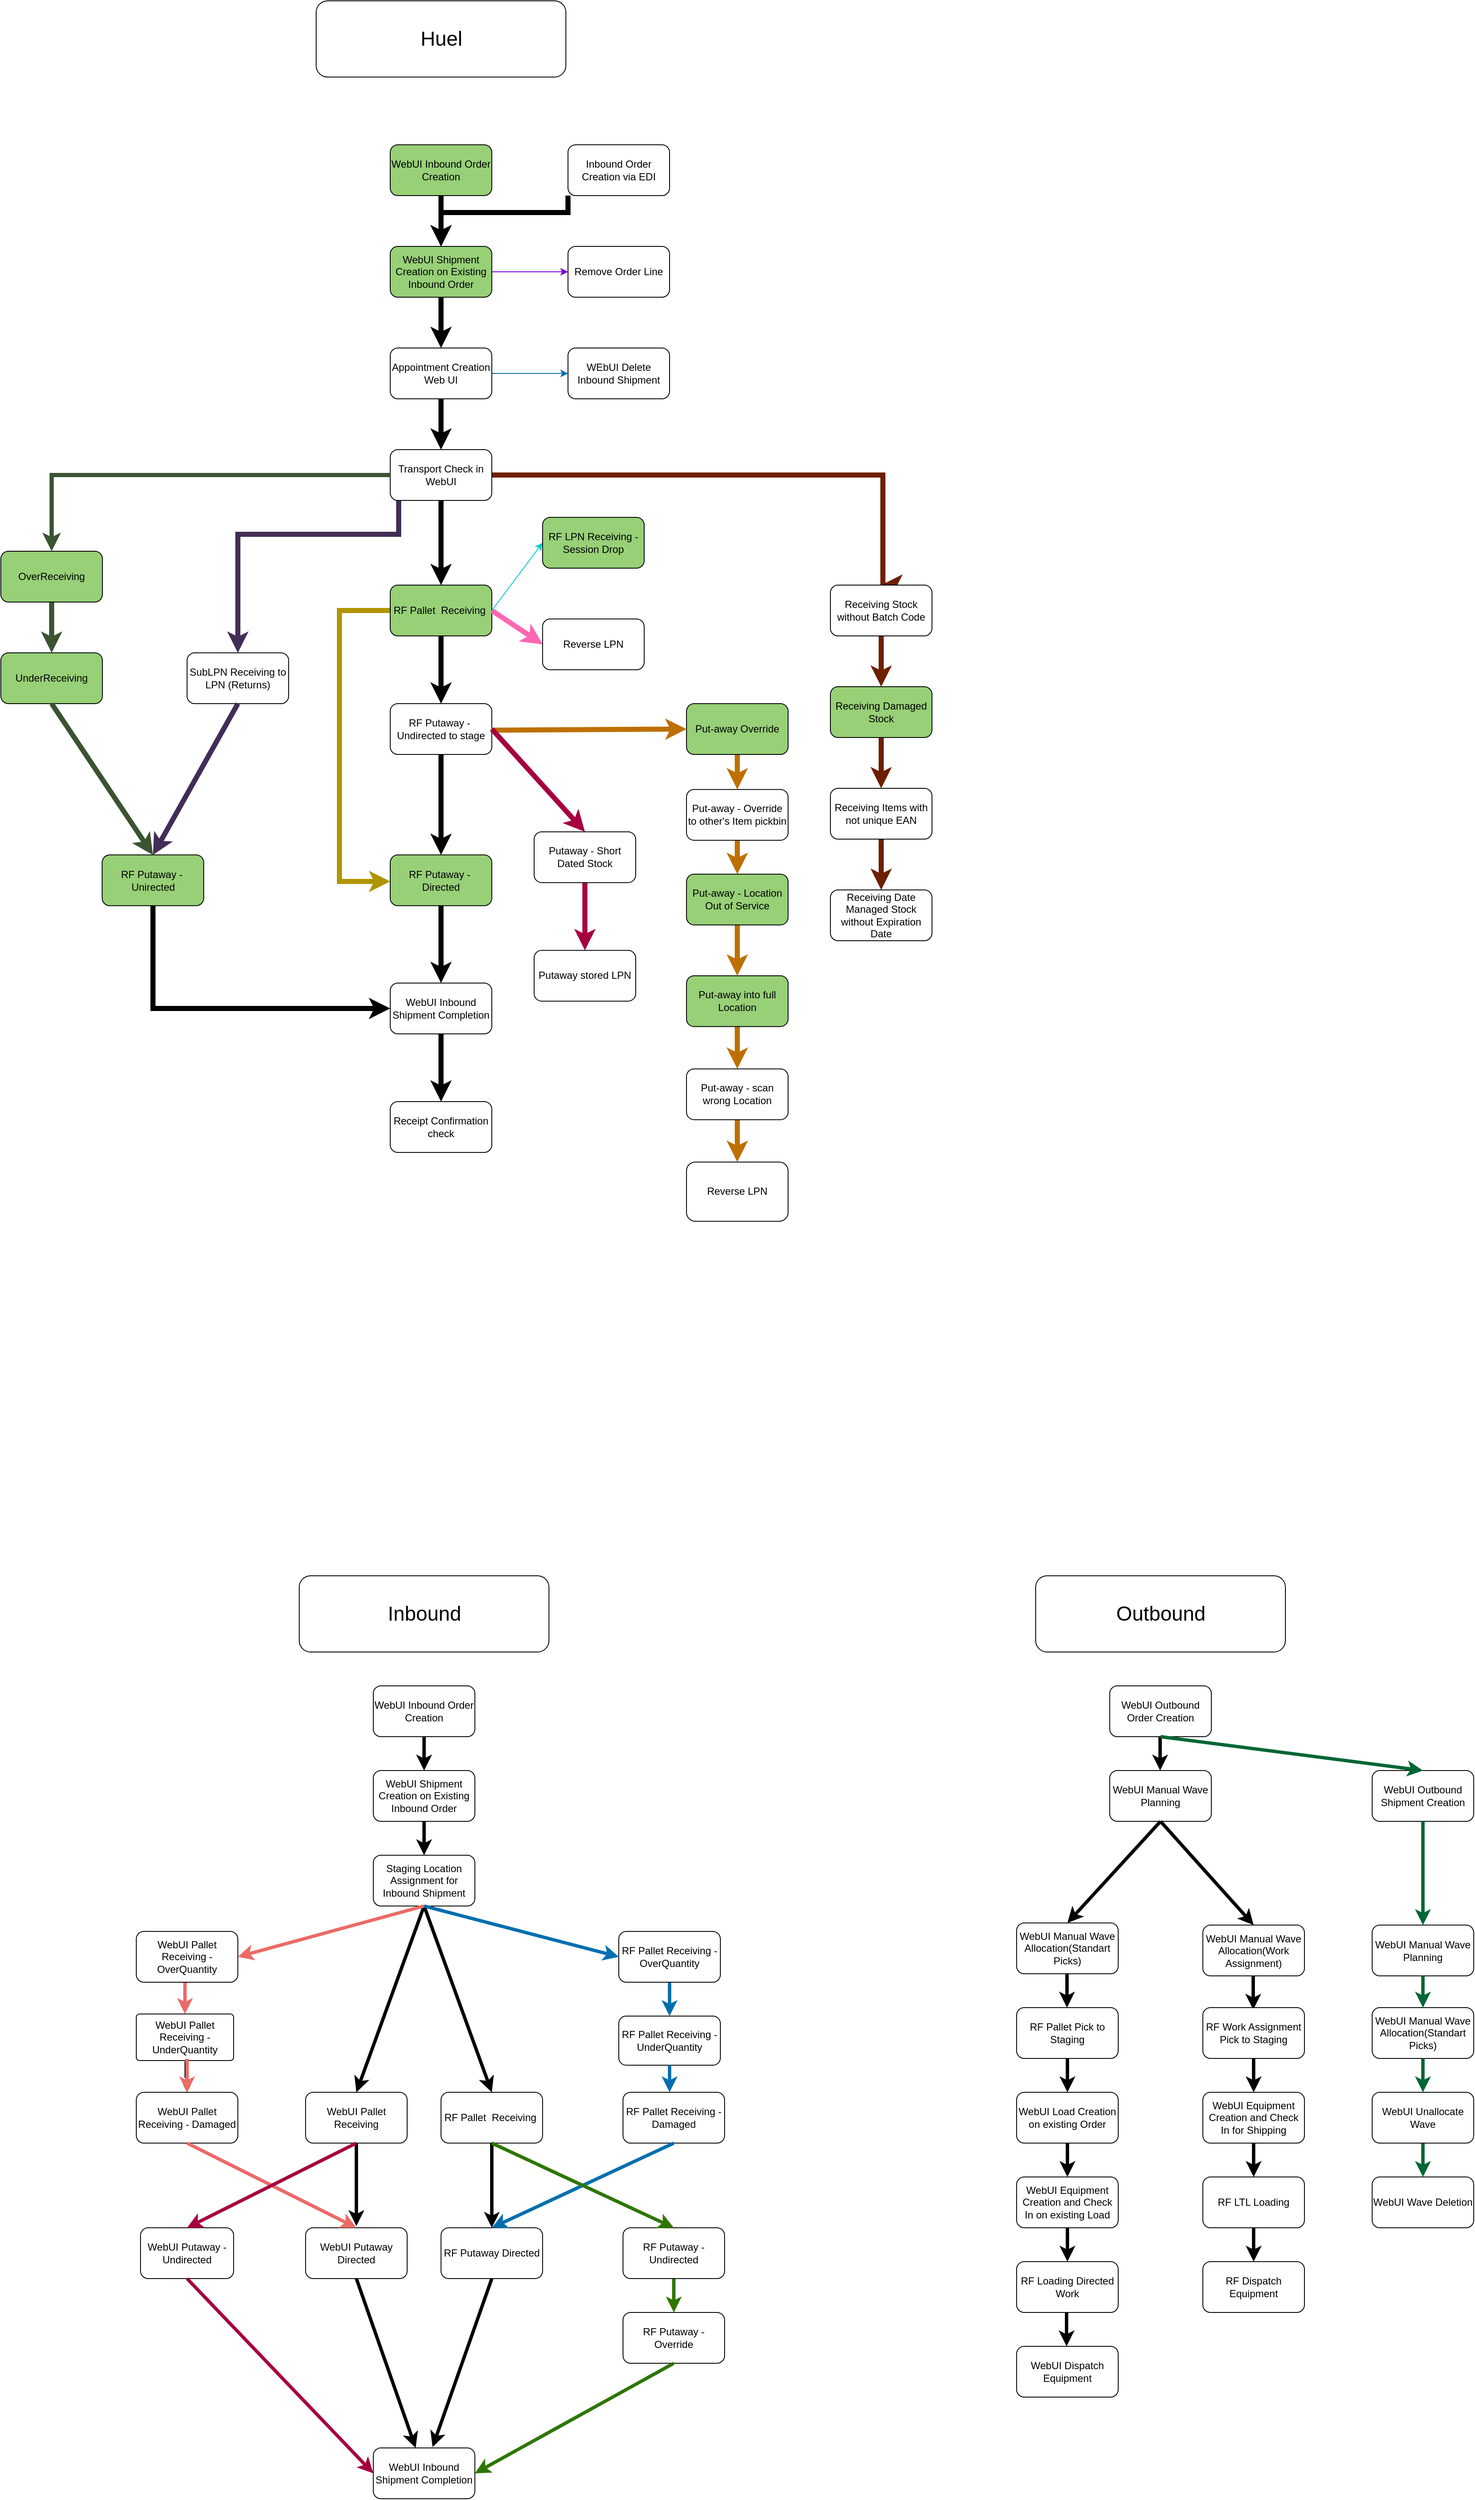 <mxfile version="12.6.1" type="github"><diagram id="roWKLy9VprG7enzk4asQ" name="Page-1"><mxGraphModel dx="2368" dy="3233" grid="1" gridSize="10" guides="1" tooltips="1" connect="1" arrows="1" fold="1" page="1" pageScale="1" pageWidth="850" pageHeight="1100" math="0" shadow="0"><root><mxCell id="0"/><mxCell id="1" parent="0"/><mxCell id="5MoI0cr_Pmq36j2Hyj8P-24" style="edgeStyle=orthogonalEdgeStyle;rounded=0;orthogonalLoop=1;jettySize=auto;html=1;exitX=0.5;exitY=1;exitDx=0;exitDy=0;entryX=0.5;entryY=0;entryDx=0;entryDy=0;strokeWidth=4;" parent="1" source="5MoI0cr_Pmq36j2Hyj8P-7" target="5MoI0cr_Pmq36j2Hyj8P-15" edge="1"><mxGeometry relative="1" as="geometry"/></mxCell><UserObject label="WebUI Shipment Creation on Existing Inbound Order" link="https://jira.int.kn/browse/TCL-3" id="5MoI0cr_Pmq36j2Hyj8P-7"><mxCell style="rounded=1;whiteSpace=wrap;html=1;" parent="1" vertex="1"><mxGeometry x="200" y="-20" width="120" height="60" as="geometry"/></mxCell></UserObject><UserObject label="WebUI Inbound Order Creation" TCL-2="https://jira.int.kn/browse/TCL-2" link="https://jira.int.kn/browse/TCL-2" id="5MoI0cr_Pmq36j2Hyj8P-8"><mxCell style="rounded=1;whiteSpace=wrap;html=1;" parent="1" vertex="1"><mxGeometry x="200" y="-120" width="120" height="60" as="geometry"/></mxCell></UserObject><UserObject label="WebUI Putaway Directed" link="https://jira.int.kn/browse/TCL-6" id="5MoI0cr_Pmq36j2Hyj8P-9"><mxCell style="rounded=1;whiteSpace=wrap;html=1;" parent="1" vertex="1"><mxGeometry x="120" y="520" width="120" height="60" as="geometry"/></mxCell></UserObject><UserObject label="" id="b5oXsS9dEN0uz_ecKiTf-13"><mxCell style="edgeStyle=orthogonalEdgeStyle;rounded=0;orthogonalLoop=1;jettySize=auto;html=1;strokeColor=#EA6B66;strokeWidth=4;exitX=0.5;exitY=1;exitDx=0;exitDy=0;entryX=0.5;entryY=0;entryDx=0;entryDy=0;" parent="1" source="5MoI0cr_Pmq36j2Hyj8P-10" target="5MoI0cr_Pmq36j2Hyj8P-14" edge="1"><mxGeometry relative="1" as="geometry"><mxPoint x="-20" y="248" as="sourcePoint"/></mxGeometry></mxCell></UserObject><UserObject label="WebUI Pallet Receiving - OverQuantity" link="https://jira.int.kn/browse/TCL-23" id="5MoI0cr_Pmq36j2Hyj8P-10"><mxCell style="rounded=1;whiteSpace=wrap;html=1;" parent="1" vertex="1"><mxGeometry x="-80" y="170" width="120" height="60" as="geometry"/></mxCell></UserObject><mxCell id="Iz1dChFP7ovaoLHMWtyD-4" value="" style="edgeStyle=orthogonalEdgeStyle;rounded=0;orthogonalLoop=1;jettySize=auto;html=1;" parent="1" source="5MoI0cr_Pmq36j2Hyj8P-14" target="b5oXsS9dEN0uz_ecKiTf-2" edge="1"><mxGeometry relative="1" as="geometry"/></mxCell><mxCell id="Iz1dChFP7ovaoLHMWtyD-6" value="" style="edgeStyle=orthogonalEdgeStyle;rounded=0;orthogonalLoop=1;jettySize=auto;html=1;" parent="1" source="5MoI0cr_Pmq36j2Hyj8P-14" target="b5oXsS9dEN0uz_ecKiTf-2" edge="1"><mxGeometry relative="1" as="geometry"/></mxCell><UserObject label="WebUI Pallet Receiving - UnderQuantity" link="https://jira.int.kn/browse/TCL-24" id="5MoI0cr_Pmq36j2Hyj8P-14"><mxCell style="rounded=1;whiteSpace=wrap;html=1;arcSize=7;" parent="1" vertex="1"><mxGeometry x="-80" y="267.5" width="115" height="55" as="geometry"/></mxCell></UserObject><UserObject label="WebUI Putaway - Undirected" link="https://jira.int.kn/browse/TCL-22" id="-GqcWbF1u7SNhX_tUYZw-3"><mxCell style="rounded=1;whiteSpace=wrap;html=1;" parent="1" vertex="1"><mxGeometry x="-75" y="520" width="110" height="60" as="geometry"/></mxCell></UserObject><UserObject label="Staging Location Assignment for Inbound Shipment" link="https://jira.int.kn/browse/TCL-20" id="5MoI0cr_Pmq36j2Hyj8P-15"><mxCell style="rounded=1;whiteSpace=wrap;html=1;" parent="1" vertex="1"><mxGeometry x="200" y="80" width="120" height="60" as="geometry"/></mxCell></UserObject><UserObject label="WebUI Pallet Receiving" link="https://jira.int.kn/browse/TCL-7" id="5MoI0cr_Pmq36j2Hyj8P-16"><mxCell style="rounded=1;whiteSpace=wrap;html=1;" parent="1" vertex="1"><mxGeometry x="120" y="360" width="120" height="60" as="geometry"/></mxCell></UserObject><UserObject label="WebUI Inbound Shipment Completion" link="https://jira.int.kn/browse/TCL-14" id="5MoI0cr_Pmq36j2Hyj8P-21"><mxCell style="rounded=1;whiteSpace=wrap;html=1;" parent="1" vertex="1"><mxGeometry x="200" y="780" width="120" height="60" as="geometry"/></mxCell></UserObject><UserObject label="RF Pallet&amp;nbsp; Receiving&amp;nbsp;" link="https://jira.int.kn/browse/TCL-10" id="b5oXsS9dEN0uz_ecKiTf-1"><mxCell style="rounded=1;whiteSpace=wrap;html=1;" parent="1" vertex="1"><mxGeometry x="280" y="360" width="120" height="60" as="geometry"/></mxCell></UserObject><UserObject label="" id="b5oXsS9dEN0uz_ecKiTf-14"><mxCell style="edgeStyle=orthogonalEdgeStyle;rounded=0;orthogonalLoop=1;jettySize=auto;html=1;strokeColor=#EA6B66;strokeWidth=4;entryX=0.5;entryY=0;entryDx=0;entryDy=0;exitX=0.5;exitY=1;exitDx=0;exitDy=0;" parent="1" source="5MoI0cr_Pmq36j2Hyj8P-14" target="b5oXsS9dEN0uz_ecKiTf-2" edge="1"><mxGeometry relative="1" as="geometry"><mxPoint x="-20" y="345" as="sourcePoint"/><mxPoint x="-20" y="350" as="targetPoint"/><Array as="points"><mxPoint x="-20" y="323"/></Array></mxGeometry></mxCell></UserObject><UserObject label="WebUI Pallet Receiving - Damaged" link="https://jira.int.kn/browse/TCL-33" id="b5oXsS9dEN0uz_ecKiTf-2"><mxCell style="rounded=1;whiteSpace=wrap;html=1;" parent="1" vertex="1"><mxGeometry x="-80" y="360" width="120" height="60" as="geometry"/></mxCell></UserObject><UserObject label="" link="https://jira.int.kn/browse/TCL-4" id="b5oXsS9dEN0uz_ecKiTf-3"><mxCell style="endArrow=classic;html=1;exitX=0.5;exitY=1;exitDx=0;exitDy=0;entryX=0.5;entryY=0;entryDx=0;entryDy=0;strokeWidth=4;" parent="1" source="5MoI0cr_Pmq36j2Hyj8P-15" target="5MoI0cr_Pmq36j2Hyj8P-16" edge="1"><mxGeometry width="50" height="50" relative="1" as="geometry"><mxPoint x="-160" y="590" as="sourcePoint"/><mxPoint x="-110" y="540" as="targetPoint"/></mxGeometry></mxCell></UserObject><UserObject label="" link="https://jira.int.kn/browse/TCL-21" id="b5oXsS9dEN0uz_ecKiTf-4"><mxCell style="endArrow=classic;html=1;entryX=0.5;entryY=0;entryDx=0;entryDy=0;strokeWidth=4;exitX=0.5;exitY=1;exitDx=0;exitDy=0;" parent="1" source="5MoI0cr_Pmq36j2Hyj8P-15" target="b5oXsS9dEN0uz_ecKiTf-1" edge="1"><mxGeometry width="50" height="50" relative="1" as="geometry"><mxPoint x="290" y="140" as="sourcePoint"/><mxPoint x="-110" y="540" as="targetPoint"/></mxGeometry></mxCell></UserObject><UserObject label="" link="https://jira.int.kn/browse/TCL-30" id="b5oXsS9dEN0uz_ecKiTf-10"><mxCell style="endArrow=classic;html=1;fillColor=#fa6800;strokeColor=#EA6B66;rounded=0;strokeWidth=4;exitX=0.5;exitY=1;exitDx=0;exitDy=0;entryX=1;entryY=0.5;entryDx=0;entryDy=0;" parent="1" source="5MoI0cr_Pmq36j2Hyj8P-15" target="5MoI0cr_Pmq36j2Hyj8P-10" edge="1"><mxGeometry width="50" height="50" relative="1" as="geometry"><mxPoint x="80" y="270" as="sourcePoint"/><mxPoint x="50" y="350" as="targetPoint"/></mxGeometry></mxCell></UserObject><UserObject label="" link="https://jira.int.kn/browse/TCL-12" id="b5oXsS9dEN0uz_ecKiTf-15"><mxCell style="edgeStyle=orthogonalEdgeStyle;rounded=0;orthogonalLoop=1;jettySize=auto;html=1;strokeColor=#006EAF;strokeWidth=4;fillColor=#1ba1e2;" parent="1" source="b5oXsS9dEN0uz_ecKiTf-16" edge="1"><mxGeometry relative="1" as="geometry"><mxPoint x="550" y="270" as="targetPoint"/></mxGeometry></mxCell></UserObject><UserObject label="RF Pallet Receiving - OverQuantity" link="https://jira.int.kn/browse/TCL-15" id="b5oXsS9dEN0uz_ecKiTf-16"><mxCell style="rounded=1;whiteSpace=wrap;html=1;" parent="1" vertex="1"><mxGeometry x="490" y="170" width="120" height="60" as="geometry"/></mxCell></UserObject><UserObject label="RF Pallet Receiving - UnderQuantity" link="https://jira.int.kn/browse/TCL-37" id="b5oXsS9dEN0uz_ecKiTf-17"><mxCell style="rounded=1;whiteSpace=wrap;html=1;" parent="1" vertex="1"><mxGeometry x="490" y="270" width="120" height="58" as="geometry"/></mxCell></UserObject><UserObject label="RF Pallet Receiving - Damaged" link="https://jira.int.kn/browse/TCL-12" id="b5oXsS9dEN0uz_ecKiTf-19"><mxCell style="rounded=1;whiteSpace=wrap;html=1;" parent="1" vertex="1"><mxGeometry x="495" y="360" width="120" height="60" as="geometry"/></mxCell></UserObject><UserObject label="RF Putaway Directed" link="https://jira.int.kn/browse/TCL-11" id="b5oXsS9dEN0uz_ecKiTf-25"><mxCell style="rounded=1;whiteSpace=wrap;html=1;" parent="1" vertex="1"><mxGeometry x="280" y="520" width="120" height="60" as="geometry"/></mxCell></UserObject><UserObject label="" id="EswywsCH6MP6w3gY_hoO-1"><mxCell style="edgeStyle=orthogonalEdgeStyle;rounded=0;orthogonalLoop=1;jettySize=auto;html=1;strokeWidth=4;strokeColor=#2D7600;fillColor=#60a917;" parent="1" source="b5oXsS9dEN0uz_ecKiTf-36" target="b5oXsS9dEN0uz_ecKiTf-37" edge="1"><mxGeometry relative="1" as="geometry"/></mxCell></UserObject><mxCell id="b5oXsS9dEN0uz_ecKiTf-36" value="RF Putaway - Undirected" style="rounded=1;whiteSpace=wrap;html=1;" parent="1" vertex="1"><mxGeometry x="495" y="520" width="120" height="60" as="geometry"/></mxCell><UserObject label="RF Putaway - Override" link="https://jira.int.kn/browse/TCL-13" id="b5oXsS9dEN0uz_ecKiTf-37"><mxCell style="rounded=1;whiteSpace=wrap;html=1;" parent="1" vertex="1"><mxGeometry x="495" y="620" width="120" height="60" as="geometry"/></mxCell></UserObject><UserObject label="" id="b5oXsS9dEN0uz_ecKiTf-42"><mxCell style="endArrow=classic;html=1;strokeColor=#2D7600;strokeWidth=4;exitX=0.5;exitY=1;exitDx=0;exitDy=0;entryX=1;entryY=0.5;entryDx=0;entryDy=0;fillColor=#60a917;" parent="1" source="b5oXsS9dEN0uz_ecKiTf-37" target="5MoI0cr_Pmq36j2Hyj8P-21" edge="1"><mxGeometry width="50" height="50" relative="1" as="geometry"><mxPoint x="-50" y="890" as="sourcePoint"/><mxPoint x="340" y="970" as="targetPoint"/></mxGeometry></mxCell></UserObject><UserObject label="" id="b5oXsS9dEN0uz_ecKiTf-47"><mxCell style="endArrow=classic;html=1;strokeColor=#A50040;strokeWidth=4;entryX=0;entryY=0.5;entryDx=0;entryDy=0;fillColor=#d80073;exitX=0.5;exitY=1;exitDx=0;exitDy=0;" parent="1" source="-GqcWbF1u7SNhX_tUYZw-3" target="5MoI0cr_Pmq36j2Hyj8P-21" edge="1"><mxGeometry width="50" height="50" relative="1" as="geometry"><mxPoint x="-10" y="570" as="sourcePoint"/><mxPoint x="-30" y="840" as="targetPoint"/></mxGeometry></mxCell></UserObject><UserObject label="" link="https://jira.int.kn/browse/TCL-34" id="b5oXsS9dEN0uz_ecKiTf-51"><mxCell style="endArrow=classic;html=1;strokeColor=#006EAF;strokeWidth=4;exitX=0.5;exitY=1;exitDx=0;exitDy=0;entryX=0;entryY=0.5;entryDx=0;entryDy=0;fillColor=#1ba1e2;" parent="1" source="5MoI0cr_Pmq36j2Hyj8P-15" target="b5oXsS9dEN0uz_ecKiTf-16" edge="1"><mxGeometry width="50" height="50" relative="1" as="geometry"><mxPoint x="430" y="312.381" as="sourcePoint"/><mxPoint x="480" y="210" as="targetPoint"/><Array as="points"/></mxGeometry></mxCell></UserObject><UserObject label="" id="JYQMNiyWjS848OFwvH5i-19"><mxCell style="endArrow=classic;html=1;exitX=0.5;exitY=1;exitDx=0;exitDy=0;strokeWidth=4;entryX=0.417;entryY=0;entryDx=0;entryDy=0;entryPerimeter=0;" parent="1" source="5MoI0cr_Pmq36j2Hyj8P-9" target="5MoI0cr_Pmq36j2Hyj8P-21" edge="1"><mxGeometry width="50" height="50" relative="1" as="geometry"><mxPoint x="180" y="837.5" as="sourcePoint"/><mxPoint x="260" y="780" as="targetPoint"/></mxGeometry></mxCell></UserObject><UserObject label="" id="JYQMNiyWjS848OFwvH5i-20"><mxCell style="endArrow=classic;html=1;exitX=0.5;exitY=1;exitDx=0;exitDy=0;strokeWidth=4;" parent="1" source="b5oXsS9dEN0uz_ecKiTf-25" edge="1"><mxGeometry width="50" height="50" relative="1" as="geometry"><mxPoint x="340" y="837.5" as="sourcePoint"/><mxPoint x="270" y="779" as="targetPoint"/><Array as="points"/></mxGeometry></mxCell></UserObject><UserObject label="" id="7n2FkQC8mooo1PTAr7fR-5"><mxCell style="endArrow=classic;html=1;strokeWidth=4;exitX=0.5;exitY=1;exitDx=0;exitDy=0;" parent="1" source="5MoI0cr_Pmq36j2Hyj8P-16" edge="1"><mxGeometry width="50" height="50" relative="1" as="geometry"><mxPoint x="-20" y="430" as="sourcePoint"/><mxPoint x="180" y="518" as="targetPoint"/><Array as="points"/></mxGeometry></mxCell></UserObject><UserObject label="" id="7n2FkQC8mooo1PTAr7fR-8"><mxCell style="endArrow=classic;html=1;strokeWidth=4;" parent="1" edge="1"><mxGeometry width="50" height="50" relative="1" as="geometry"><mxPoint x="340" y="420" as="sourcePoint"/><mxPoint x="340" y="520" as="targetPoint"/></mxGeometry></mxCell></UserObject><UserObject label="" id="-GqcWbF1u7SNhX_tUYZw-5"><mxCell style="endArrow=classic;html=1;strokeColor=#EA6B66;strokeWidth=4;entryX=0.5;entryY=0;entryDx=0;entryDy=0;exitX=0.5;exitY=1;exitDx=0;exitDy=0;" parent="1" source="b5oXsS9dEN0uz_ecKiTf-2" target="5MoI0cr_Pmq36j2Hyj8P-9" edge="1"><mxGeometry width="50" height="50" relative="1" as="geometry"><mxPoint x="-20" y="430" as="sourcePoint"/><mxPoint x="-30" y="860" as="targetPoint"/></mxGeometry></mxCell></UserObject><UserObject label="" id="-GqcWbF1u7SNhX_tUYZw-12"><mxCell style="endArrow=classic;html=1;strokeColor=#006EAF;strokeWidth=4;entryX=0.5;entryY=0;entryDx=0;entryDy=0;exitX=0.5;exitY=1;exitDx=0;exitDy=0;" parent="1" source="b5oXsS9dEN0uz_ecKiTf-19" target="b5oXsS9dEN0uz_ecKiTf-25" edge="1"><mxGeometry width="50" height="50" relative="1" as="geometry"><mxPoint x="550" y="490" as="sourcePoint"/><mxPoint x="470" y="490" as="targetPoint"/></mxGeometry></mxCell></UserObject><UserObject label="" id="-GqcWbF1u7SNhX_tUYZw-16"><mxCell style="endArrow=classic;html=1;strokeColor=#A50040;strokeWidth=4;exitX=0.5;exitY=1;exitDx=0;exitDy=0;entryX=0.5;entryY=0;entryDx=0;entryDy=0;" parent="1" source="5MoI0cr_Pmq36j2Hyj8P-16" target="-GqcWbF1u7SNhX_tUYZw-3" edge="1"><mxGeometry width="50" height="50" relative="1" as="geometry"><mxPoint x="-80" y="910" as="sourcePoint"/><mxPoint x="-30" y="860" as="targetPoint"/></mxGeometry></mxCell></UserObject><mxCell id="-GqcWbF1u7SNhX_tUYZw-18" value="" style="endArrow=classic;html=1;strokeColor=#2D7600;strokeWidth=4;exitX=0.5;exitY=1;exitDx=0;exitDy=0;entryX=0.5;entryY=0;entryDx=0;entryDy=0;" parent="1" source="b5oXsS9dEN0uz_ecKiTf-1" target="b5oXsS9dEN0uz_ecKiTf-36" edge="1"><mxGeometry width="50" height="50" relative="1" as="geometry"><mxPoint x="-80" y="910" as="sourcePoint"/><mxPoint x="-30" y="860" as="targetPoint"/></mxGeometry></mxCell><UserObject label="" id="Iz1dChFP7ovaoLHMWtyD-3"><mxCell style="edgeStyle=orthogonalEdgeStyle;rounded=0;orthogonalLoop=1;jettySize=auto;html=1;strokeColor=#006EAF;strokeWidth=4;fillColor=#1ba1e2;exitX=0.5;exitY=1;exitDx=0;exitDy=0;" parent="1" source="b5oXsS9dEN0uz_ecKiTf-17" edge="1"><mxGeometry relative="1" as="geometry"><mxPoint x="550" y="340" as="sourcePoint"/><mxPoint x="550" y="360" as="targetPoint"/></mxGeometry></mxCell></UserObject><mxCell id="Iz1dChFP7ovaoLHMWtyD-11" style="edgeStyle=orthogonalEdgeStyle;rounded=0;orthogonalLoop=1;jettySize=auto;html=1;exitX=0.5;exitY=1;exitDx=0;exitDy=0;entryX=0.5;entryY=0;entryDx=0;entryDy=0;strokeWidth=4;" parent="1" source="5MoI0cr_Pmq36j2Hyj8P-8" target="5MoI0cr_Pmq36j2Hyj8P-7" edge="1"><mxGeometry relative="1" as="geometry"><mxPoint x="280" y="-50" as="sourcePoint"/><mxPoint x="280" y="-10" as="targetPoint"/></mxGeometry></mxCell><UserObject label="WebUI Outbound Order Creation" link="https://jira.int.kn/browse/TCL-16" id="925g83_7qzpylMa0TW13-2"><mxCell style="rounded=1;whiteSpace=wrap;html=1;" parent="1" vertex="1"><mxGeometry x="1070" y="-120" width="120" height="60" as="geometry"/></mxCell></UserObject><mxCell id="925g83_7qzpylMa0TW13-3" style="edgeStyle=orthogonalEdgeStyle;rounded=0;orthogonalLoop=1;jettySize=auto;html=1;exitX=0.5;exitY=1;exitDx=0;exitDy=0;entryX=0.5;entryY=0;entryDx=0;entryDy=0;strokeWidth=4;" parent="1" edge="1"><mxGeometry relative="1" as="geometry"><mxPoint x="1129.5" y="-60" as="sourcePoint"/><mxPoint x="1129.5" y="-20" as="targetPoint"/><Array as="points"><mxPoint x="1129.5" y="-40"/><mxPoint x="1129.5" y="-40"/></Array></mxGeometry></mxCell><UserObject label="WebUI Outbound Shipment Creation" link="https://jira.int.kn/browse/TCL-26" id="925g83_7qzpylMa0TW13-4"><mxCell style="rounded=1;whiteSpace=wrap;html=1;" parent="1" vertex="1"><mxGeometry x="1380" y="-20" width="120" height="60" as="geometry"/></mxCell></UserObject><UserObject label="WebUI Manual Wave Planning" link="https://jira.int.kn/browse/TCL-27" id="925g83_7qzpylMa0TW13-6"><mxCell style="rounded=1;whiteSpace=wrap;html=1;" parent="1" vertex="1"><mxGeometry x="1070" y="-20" width="120" height="60" as="geometry"/></mxCell></UserObject><UserObject label="WebUI Manual Wave Allocation(Standart Picks)" link="https://jira.int.kn/browse/TCL-32" id="925g83_7qzpylMa0TW13-7"><mxCell style="rounded=1;whiteSpace=wrap;html=1;" parent="1" vertex="1"><mxGeometry x="960" y="160" width="120" height="60" as="geometry"/></mxCell></UserObject><UserObject label="&lt;span style=&quot;white-space: normal&quot;&gt;WebUI Manual Wave Allocation(Work Assignment)&lt;/span&gt;" link="https://jira.int.kn/browse/TCL-35" id="925g83_7qzpylMa0TW13-8"><mxCell style="rounded=1;whiteSpace=wrap;html=1;" parent="1" vertex="1"><mxGeometry x="1180" y="162.5" width="120" height="60" as="geometry"/></mxCell></UserObject><UserObject label="" link="https://jira.int.kn/browse/TCL-25" id="925g83_7qzpylMa0TW13-9"><mxCell style="endArrow=classic;html=1;exitX=0.5;exitY=1;exitDx=0;exitDy=0;entryX=0.5;entryY=0;entryDx=0;entryDy=0;strokeWidth=4;rounded=0;" parent="1" source="925g83_7qzpylMa0TW13-6" target="925g83_7qzpylMa0TW13-7" edge="1"><mxGeometry width="50" height="50" relative="1" as="geometry"><mxPoint x="920" y="332.5" as="sourcePoint"/><mxPoint x="970" y="282.5" as="targetPoint"/></mxGeometry></mxCell></UserObject><UserObject label="" link="https://jira.int.kn/browse/TCL-48" id="925g83_7qzpylMa0TW13-10"><mxCell style="endArrow=classic;html=1;exitX=0.5;exitY=1;exitDx=0;exitDy=0;entryX=0.5;entryY=0;entryDx=0;entryDy=0;strokeWidth=4;rounded=0;" parent="1" source="925g83_7qzpylMa0TW13-6" target="925g83_7qzpylMa0TW13-8" edge="1"><mxGeometry width="50" height="50" relative="1" as="geometry"><mxPoint x="890" y="110" as="sourcePoint"/><mxPoint x="940" y="60" as="targetPoint"/></mxGeometry></mxCell></UserObject><mxCell id="925g83_7qzpylMa0TW13-12" style="edgeStyle=orthogonalEdgeStyle;rounded=0;orthogonalLoop=1;jettySize=auto;html=1;exitX=0.5;exitY=1;exitDx=0;exitDy=0;entryX=0.5;entryY=0;entryDx=0;entryDy=0;strokeWidth=4;" parent="1" edge="1"><mxGeometry relative="1" as="geometry"><mxPoint x="1019.5" y="220" as="sourcePoint"/><mxPoint x="1019.5" y="260" as="targetPoint"/><Array as="points"><mxPoint x="1019" y="240"/><mxPoint x="1019" y="240"/></Array></mxGeometry></mxCell><mxCell id="925g83_7qzpylMa0TW13-13" style="edgeStyle=orthogonalEdgeStyle;rounded=0;orthogonalLoop=1;jettySize=auto;html=1;exitX=0.5;exitY=1;exitDx=0;exitDy=0;entryX=0.5;entryY=0;entryDx=0;entryDy=0;strokeWidth=4;" parent="1" edge="1"><mxGeometry relative="1" as="geometry"><mxPoint x="1239.5" y="222.5" as="sourcePoint"/><mxPoint x="1239.5" y="262.5" as="targetPoint"/><Array as="points"><mxPoint x="1239" y="242.5"/><mxPoint x="1239" y="242.5"/></Array></mxGeometry></mxCell><UserObject label="WebUI Load Creation on existing Order" link="https://jira.int.kn/browse/TCL-41" id="925g83_7qzpylMa0TW13-14"><mxCell style="rounded=1;whiteSpace=wrap;html=1;" parent="1" vertex="1"><mxGeometry x="960" y="360" width="120" height="60" as="geometry"/></mxCell></UserObject><UserObject label="WebUI Dispatch Equipment" link="https://jira.int.kn/browse/TCL-46" id="925g83_7qzpylMa0TW13-15"><mxCell style="rounded=1;whiteSpace=wrap;html=1;" parent="1" vertex="1"><mxGeometry x="960" y="660" width="120" height="60" as="geometry"/></mxCell></UserObject><UserObject label="WebUI Equipment Creation and Check In on existing Load" link="https://jira.int.kn/browse/TCL-42" id="925g83_7qzpylMa0TW13-16"><mxCell style="rounded=1;whiteSpace=wrap;html=1;" parent="1" vertex="1"><mxGeometry x="960" y="460" width="120" height="60" as="geometry"/></mxCell></UserObject><UserObject label="RF Pallet Pick to Staging" link="https://jira.int.kn/browse/TCL-39" id="925g83_7qzpylMa0TW13-17"><mxCell style="rounded=1;whiteSpace=wrap;html=1;" parent="1" vertex="1"><mxGeometry x="960" y="260" width="120" height="60" as="geometry"/></mxCell></UserObject><UserObject label="RF Loading Directed Work" link="https://jira.int.kn/browse/TCL-44" id="925g83_7qzpylMa0TW13-18"><mxCell style="rounded=1;whiteSpace=wrap;html=1;" parent="1" vertex="1"><mxGeometry x="960" y="560" width="120" height="60" as="geometry"/></mxCell></UserObject><mxCell id="925g83_7qzpylMa0TW13-20" style="edgeStyle=orthogonalEdgeStyle;rounded=0;orthogonalLoop=1;jettySize=auto;html=1;exitX=0.5;exitY=1;exitDx=0;exitDy=0;entryX=0.5;entryY=0;entryDx=0;entryDy=0;strokeWidth=4;" parent="1" edge="1"><mxGeometry relative="1" as="geometry"><mxPoint x="1020" y="320" as="sourcePoint"/><mxPoint x="1020" y="360" as="targetPoint"/><Array as="points"><mxPoint x="1019.5" y="340"/><mxPoint x="1019.5" y="340"/></Array></mxGeometry></mxCell><mxCell id="925g83_7qzpylMa0TW13-21" style="edgeStyle=orthogonalEdgeStyle;rounded=0;orthogonalLoop=1;jettySize=auto;html=1;exitX=0.5;exitY=1;exitDx=0;exitDy=0;entryX=0.5;entryY=0;entryDx=0;entryDy=0;strokeWidth=4;" parent="1" edge="1"><mxGeometry relative="1" as="geometry"><mxPoint x="1020" y="420" as="sourcePoint"/><mxPoint x="1020" y="460" as="targetPoint"/><Array as="points"><mxPoint x="1019.5" y="440"/><mxPoint x="1019.5" y="440"/></Array></mxGeometry></mxCell><mxCell id="925g83_7qzpylMa0TW13-22" style="edgeStyle=orthogonalEdgeStyle;rounded=0;orthogonalLoop=1;jettySize=auto;html=1;exitX=0.5;exitY=1;exitDx=0;exitDy=0;entryX=0.5;entryY=0;entryDx=0;entryDy=0;strokeWidth=4;" parent="1" edge="1"><mxGeometry relative="1" as="geometry"><mxPoint x="1020" y="520" as="sourcePoint"/><mxPoint x="1020" y="560" as="targetPoint"/><Array as="points"><mxPoint x="1019.5" y="540"/><mxPoint x="1019.5" y="540"/></Array></mxGeometry></mxCell><mxCell id="925g83_7qzpylMa0TW13-23" style="edgeStyle=orthogonalEdgeStyle;rounded=0;orthogonalLoop=1;jettySize=auto;html=1;exitX=0.5;exitY=1;exitDx=0;exitDy=0;entryX=0.5;entryY=0;entryDx=0;entryDy=0;strokeWidth=4;" parent="1" edge="1"><mxGeometry relative="1" as="geometry"><mxPoint x="1019" y="620" as="sourcePoint"/><mxPoint x="1019" y="660" as="targetPoint"/><Array as="points"><mxPoint x="1019" y="630"/><mxPoint x="1019" y="630"/></Array></mxGeometry></mxCell><UserObject label="WebUI Equipment Creation and Check In for Shipping" link="https://jira.int.kn/browse/TCL-43" id="925g83_7qzpylMa0TW13-24"><mxCell style="rounded=1;whiteSpace=wrap;html=1;" parent="1" vertex="1"><mxGeometry x="1180" y="360" width="120" height="60" as="geometry"/></mxCell></UserObject><UserObject label="RF LTL Loading" link="https://jira.int.kn/browse/TCL-45" id="925g83_7qzpylMa0TW13-26"><mxCell style="rounded=1;whiteSpace=wrap;html=1;" parent="1" vertex="1"><mxGeometry x="1180" y="460" width="120" height="60" as="geometry"/></mxCell></UserObject><UserObject label="RF Work Assignment Pick to Staging" link="https://jira.int.kn/browse/TCL-40" id="925g83_7qzpylMa0TW13-27"><mxCell style="rounded=1;whiteSpace=wrap;html=1;" parent="1" vertex="1"><mxGeometry x="1180" y="260" width="120" height="60" as="geometry"/></mxCell></UserObject><UserObject label="RF Dispatch Equipment" link="https://jira.int.kn/browse/TCL-47" id="925g83_7qzpylMa0TW13-28"><mxCell style="rounded=1;whiteSpace=wrap;html=1;" parent="1" vertex="1"><mxGeometry x="1180" y="560" width="120" height="60" as="geometry"/></mxCell></UserObject><mxCell id="925g83_7qzpylMa0TW13-29" style="edgeStyle=orthogonalEdgeStyle;rounded=0;orthogonalLoop=1;jettySize=auto;html=1;exitX=0.5;exitY=1;exitDx=0;exitDy=0;entryX=0.5;entryY=0;entryDx=0;entryDy=0;strokeWidth=4;" parent="1" edge="1"><mxGeometry relative="1" as="geometry"><mxPoint x="1240" y="320" as="sourcePoint"/><mxPoint x="1240" y="360" as="targetPoint"/><Array as="points"><mxPoint x="1239.5" y="340"/><mxPoint x="1239.5" y="340"/></Array></mxGeometry></mxCell><mxCell id="925g83_7qzpylMa0TW13-30" style="edgeStyle=orthogonalEdgeStyle;rounded=0;orthogonalLoop=1;jettySize=auto;html=1;exitX=0.5;exitY=1;exitDx=0;exitDy=0;entryX=0.5;entryY=0;entryDx=0;entryDy=0;strokeWidth=4;" parent="1" edge="1"><mxGeometry relative="1" as="geometry"><mxPoint x="1240" y="420" as="sourcePoint"/><mxPoint x="1240" y="460" as="targetPoint"/><Array as="points"><mxPoint x="1239.5" y="440"/><mxPoint x="1239.5" y="440"/></Array></mxGeometry></mxCell><mxCell id="925g83_7qzpylMa0TW13-31" style="edgeStyle=orthogonalEdgeStyle;rounded=0;orthogonalLoop=1;jettySize=auto;html=1;exitX=0.5;exitY=1;exitDx=0;exitDy=0;entryX=0.5;entryY=0;entryDx=0;entryDy=0;strokeWidth=4;" parent="1" edge="1"><mxGeometry relative="1" as="geometry"><mxPoint x="1240" y="520" as="sourcePoint"/><mxPoint x="1240" y="560" as="targetPoint"/><Array as="points"><mxPoint x="1239.5" y="540"/><mxPoint x="1239.5" y="540"/></Array></mxGeometry></mxCell><UserObject label="WebUI Manual Wave Planning" link="https://jira.int.kn/browse/TCL-27" id="kV14PcuU3rZZSZppjWUR-1"><mxCell style="rounded=1;whiteSpace=wrap;html=1;" parent="1" vertex="1"><mxGeometry x="1380" y="162.5" width="120" height="60" as="geometry"/></mxCell></UserObject><mxCell id="kV14PcuU3rZZSZppjWUR-8" value="" style="edgeStyle=orthogonalEdgeStyle;rounded=0;orthogonalLoop=1;jettySize=auto;html=1;strokeColor=#006633;strokeWidth=4;" parent="1" source="kV14PcuU3rZZSZppjWUR-2" target="kV14PcuU3rZZSZppjWUR-3" edge="1"><mxGeometry relative="1" as="geometry"/></mxCell><UserObject label="WebUI Unallocate Wave" link="https://jira.int.kn/browse/TCL-38" id="kV14PcuU3rZZSZppjWUR-2"><mxCell style="rounded=1;whiteSpace=wrap;html=1;" parent="1" vertex="1"><mxGeometry x="1380" y="360" width="120" height="60" as="geometry"/></mxCell></UserObject><UserObject label="WebUI Wave Deletion" link="https://jira.int.kn/browse/TCL-31" id="kV14PcuU3rZZSZppjWUR-3"><mxCell style="rounded=1;whiteSpace=wrap;html=1;" parent="1" vertex="1"><mxGeometry x="1380" y="460" width="120" height="60" as="geometry"/></mxCell></UserObject><UserObject label="" link="https://jira.int.kn/browse/TCL-8" id="kV14PcuU3rZZSZppjWUR-4"><mxCell style="endArrow=classic;html=1;entryX=0.5;entryY=0;entryDx=0;entryDy=0;strokeWidth=4;strokeColor=#006633;" parent="1" target="925g83_7qzpylMa0TW13-4" edge="1"><mxGeometry width="50" height="50" relative="1" as="geometry"><mxPoint x="1130" y="-60" as="sourcePoint"/><mxPoint x="1340" y="-70" as="targetPoint"/></mxGeometry></mxCell></UserObject><mxCell id="kV14PcuU3rZZSZppjWUR-5" value="" style="endArrow=classic;html=1;exitX=0.5;exitY=1;exitDx=0;exitDy=0;entryX=0.5;entryY=0;entryDx=0;entryDy=0;strokeWidth=4;strokeColor=#006633;" parent="1" source="925g83_7qzpylMa0TW13-4" target="kV14PcuU3rZZSZppjWUR-1" edge="1"><mxGeometry width="50" height="50" relative="1" as="geometry"><mxPoint x="1430" y="560" as="sourcePoint"/><mxPoint x="1360" y="140" as="targetPoint"/><Array as="points"/></mxGeometry></mxCell><mxCell id="kV14PcuU3rZZSZppjWUR-6" value="" style="endArrow=classic;html=1;exitX=0.5;exitY=1;exitDx=0;exitDy=0;strokeWidth=4;strokeColor=#006633;entryX=0.5;entryY=0;entryDx=0;entryDy=0;" parent="1" source="kV14PcuU3rZZSZppjWUR-1" target="T0tBV5KjYWQfXnnsP1jE-2" edge="1"><mxGeometry width="50" height="50" relative="1" as="geometry"><mxPoint x="1550" y="570" as="sourcePoint"/><mxPoint x="1440" y="270" as="targetPoint"/></mxGeometry></mxCell><UserObject label="WebUI Manual Wave Allocation(Standart Picks)" link="https://jira.int.kn/browse/TCL-32" id="T0tBV5KjYWQfXnnsP1jE-2"><mxCell style="rounded=1;whiteSpace=wrap;html=1;" parent="1" vertex="1"><mxGeometry x="1380" y="260" width="120" height="60" as="geometry"/></mxCell></UserObject><mxCell id="T0tBV5KjYWQfXnnsP1jE-4" value="" style="endArrow=classic;html=1;exitX=0.5;exitY=1;exitDx=0;exitDy=0;strokeWidth=4;strokeColor=#006633;exitPerimeter=0;" parent="1" source="T0tBV5KjYWQfXnnsP1jE-2" edge="1"><mxGeometry width="50" height="50" relative="1" as="geometry"><mxPoint x="1439.5" y="325" as="sourcePoint"/><mxPoint x="1440" y="360" as="targetPoint"/><Array as="points"/></mxGeometry></mxCell><mxCell id="7I0TOYuCBo4Y0O7iYKNT-5" value="" style="edgeStyle=orthogonalEdgeStyle;rounded=0;orthogonalLoop=1;jettySize=auto;html=1;strokeWidth=6;" parent="1" source="9YZ3MRGQQBVO2_5ygp3U-5" target="9YZ3MRGQQBVO2_5ygp3U-9" edge="1"><mxGeometry relative="1" as="geometry"/></mxCell><UserObject label="WebUI Inbound Order Creation" TCL-2="https://jira.int.kn/browse/TCL-2" link="https://jira.int.kn/browse/TCL-2" id="9YZ3MRGQQBVO2_5ygp3U-5"><mxCell style="rounded=1;whiteSpace=wrap;html=1;fillColor=#97D077;" parent="1" vertex="1"><mxGeometry x="220" y="-1940" width="120" height="60" as="geometry"/></mxCell></UserObject><mxCell id="7I0TOYuCBo4Y0O7iYKNT-4" value="" style="edgeStyle=orthogonalEdgeStyle;rounded=0;orthogonalLoop=1;jettySize=auto;html=1;entryX=0.5;entryY=0;entryDx=0;entryDy=0;strokeWidth=6;" parent="1" source="9YZ3MRGQQBVO2_5ygp3U-7" target="9YZ3MRGQQBVO2_5ygp3U-9" edge="1"><mxGeometry relative="1" as="geometry"><Array as="points"><mxPoint x="430" y="-1860"/><mxPoint x="280" y="-1860"/></Array></mxGeometry></mxCell><UserObject label="Inbound Order Creation via EDI" TCL-2="https://jira.int.kn/browse/TCL-2" id="9YZ3MRGQQBVO2_5ygp3U-7"><mxCell style="rounded=1;whiteSpace=wrap;html=1;fillColor=#FFFFFF;" parent="1" vertex="1"><mxGeometry x="430" y="-1940" width="120" height="60" as="geometry"/></mxCell></UserObject><mxCell id="9YZ3MRGQQBVO2_5ygp3U-39" value="" style="edgeStyle=orthogonalEdgeStyle;rounded=0;orthogonalLoop=1;jettySize=auto;html=1;strokeWidth=1;fillColor=#aa00ff;strokeColor=#7700CC;" parent="1" source="9YZ3MRGQQBVO2_5ygp3U-9" target="9YZ3MRGQQBVO2_5ygp3U-38" edge="1"><mxGeometry relative="1" as="geometry"/></mxCell><mxCell id="7I0TOYuCBo4Y0O7iYKNT-6" value="" style="edgeStyle=orthogonalEdgeStyle;rounded=0;orthogonalLoop=1;jettySize=auto;html=1;strokeWidth=6;" parent="1" source="9YZ3MRGQQBVO2_5ygp3U-9" target="9YZ3MRGQQBVO2_5ygp3U-14" edge="1"><mxGeometry relative="1" as="geometry"/></mxCell><UserObject label="WebUI Shipment Creation on Existing Inbound Order" link="https://jira.int.kn/browse/TCL-3" id="9YZ3MRGQQBVO2_5ygp3U-9"><mxCell style="rounded=1;whiteSpace=wrap;html=1;fillColor=#97D077;" parent="1" vertex="1"><mxGeometry x="220" y="-1820" width="120" height="60" as="geometry"/></mxCell></UserObject><UserObject label="Remove Order Line" id="9YZ3MRGQQBVO2_5ygp3U-38"><mxCell style="rounded=1;whiteSpace=wrap;html=1;" parent="1" vertex="1"><mxGeometry x="430" y="-1820" width="120" height="60" as="geometry"/></mxCell></UserObject><mxCell id="9YZ3MRGQQBVO2_5ygp3U-35" value="" style="edgeStyle=orthogonalEdgeStyle;rounded=0;orthogonalLoop=1;jettySize=auto;html=1;fillColor=#1ba1e2;strokeColor=#006EAF;" parent="1" source="9YZ3MRGQQBVO2_5ygp3U-14" target="9YZ3MRGQQBVO2_5ygp3U-34" edge="1"><mxGeometry relative="1" as="geometry"/></mxCell><mxCell id="9YZ3MRGQQBVO2_5ygp3U-51" value="" style="edgeStyle=orthogonalEdgeStyle;rounded=0;orthogonalLoop=1;jettySize=auto;html=1;strokeWidth=6;" parent="1" source="9YZ3MRGQQBVO2_5ygp3U-14" edge="1"><mxGeometry relative="1" as="geometry"><mxPoint x="280" y="-1580" as="targetPoint"/></mxGeometry></mxCell><UserObject label="Appointment Creation Web UI" id="9YZ3MRGQQBVO2_5ygp3U-14"><mxCell style="rounded=1;whiteSpace=wrap;html=1;fillColor=#FFFFFF;" parent="1" vertex="1"><mxGeometry x="220" y="-1700" width="120" height="60" as="geometry"/></mxCell></UserObject><UserObject label="WEbUI Delete Inbound Shipment" id="9YZ3MRGQQBVO2_5ygp3U-34"><mxCell style="rounded=1;whiteSpace=wrap;html=1;fillColor=#FFFFFF;" parent="1" vertex="1"><mxGeometry x="430" y="-1700" width="120" height="60" as="geometry"/></mxCell></UserObject><mxCell id="9YZ3MRGQQBVO2_5ygp3U-28" value="" style="edgeStyle=orthogonalEdgeStyle;rounded=0;orthogonalLoop=1;jettySize=auto;html=1;entryX=0.5;entryY=0;entryDx=0;entryDy=0;fillColor=#a0522d;strokeColor=#6D1F00;strokeWidth=6;exitX=1;exitY=0.5;exitDx=0;exitDy=0;" parent="1" source="9YZ3MRGQQBVO2_5ygp3U-15" target="9YZ3MRGQQBVO2_5ygp3U-23" edge="1"><mxGeometry relative="1" as="geometry"><mxPoint x="-120" y="-1620" as="targetPoint"/><Array as="points"><mxPoint x="802" y="-1550"/><mxPoint x="802" y="-1420"/></Array></mxGeometry></mxCell><mxCell id="7I0TOYuCBo4Y0O7iYKNT-7" value="" style="edgeStyle=orthogonalEdgeStyle;rounded=0;orthogonalLoop=1;jettySize=auto;html=1;strokeWidth=6;" parent="1" source="9YZ3MRGQQBVO2_5ygp3U-15" target="9YZ3MRGQQBVO2_5ygp3U-16" edge="1"><mxGeometry relative="1" as="geometry"/></mxCell><mxCell id="7I0TOYuCBo4Y0O7iYKNT-13" value="" style="edgeStyle=orthogonalEdgeStyle;rounded=0;orthogonalLoop=1;jettySize=auto;html=1;entryX=0.5;entryY=0;entryDx=0;entryDy=0;fillColor=#76608a;strokeColor=#432D57;strokeWidth=6;" parent="1" source="9YZ3MRGQQBVO2_5ygp3U-15" target="9YZ3MRGQQBVO2_5ygp3U-46" edge="1"><mxGeometry relative="1" as="geometry"><mxPoint x="140" y="-1550" as="targetPoint"/><Array as="points"><mxPoint x="230" y="-1480"/><mxPoint x="40" y="-1480"/></Array></mxGeometry></mxCell><UserObject label="&lt;div&gt;Transport Check in WebUI&lt;/div&gt;" id="9YZ3MRGQQBVO2_5ygp3U-15"><mxCell style="rounded=1;whiteSpace=wrap;html=1;" parent="1" vertex="1"><mxGeometry x="220" y="-1580" width="120" height="60" as="geometry"/></mxCell></UserObject><UserObject label="UnderReceiving" id="9YZ3MRGQQBVO2_5ygp3U-40"><mxCell style="rounded=1;whiteSpace=wrap;html=1;fillColor=#97D077;" parent="1" vertex="1"><mxGeometry x="-240" y="-1340" width="120" height="60" as="geometry"/></mxCell></UserObject><mxCell id="7I0TOYuCBo4Y0O7iYKNT-28" value="" style="edgeStyle=orthogonalEdgeStyle;rounded=0;orthogonalLoop=1;jettySize=auto;html=1;strokeWidth=6;" parent="1" source="9YZ3MRGQQBVO2_5ygp3U-16" target="7I0TOYuCBo4Y0O7iYKNT-27" edge="1"><mxGeometry relative="1" as="geometry"/></mxCell><mxCell id="7I0TOYuCBo4Y0O7iYKNT-32" value="" style="edgeStyle=orthogonalEdgeStyle;rounded=0;orthogonalLoop=1;jettySize=auto;html=1;fillColor=#e3c800;strokeColor=#B09500;strokeWidth=6;" parent="1" source="9YZ3MRGQQBVO2_5ygp3U-16" target="9YZ3MRGQQBVO2_5ygp3U-64" edge="1"><mxGeometry relative="1" as="geometry"><mxPoint x="160" y="-1070" as="targetPoint"/><Array as="points"><mxPoint x="160" y="-1390"/><mxPoint x="160" y="-1070"/></Array></mxGeometry></mxCell><UserObject label="RF Pallet&amp;nbsp; Receiving&amp;nbsp;" link="https://jira.int.kn/browse/TCL-10" id="9YZ3MRGQQBVO2_5ygp3U-16"><mxCell style="rounded=1;whiteSpace=wrap;html=1;fillColor=#97D077;" parent="1" vertex="1"><mxGeometry x="220" y="-1420" width="120" height="60" as="geometry"/></mxCell></UserObject><mxCell id="7I0TOYuCBo4Y0O7iYKNT-30" value="" style="edgeStyle=orthogonalEdgeStyle;rounded=0;orthogonalLoop=1;jettySize=auto;html=1;entryX=0.5;entryY=0;entryDx=0;entryDy=0;strokeWidth=6;" parent="1" source="7I0TOYuCBo4Y0O7iYKNT-27" target="9YZ3MRGQQBVO2_5ygp3U-64" edge="1"><mxGeometry relative="1" as="geometry"><mxPoint x="280" y="-1140" as="targetPoint"/></mxGeometry></mxCell><UserObject label="RF Putaway -&amp;nbsp; Undirected to stage" id="7I0TOYuCBo4Y0O7iYKNT-27"><mxCell style="rounded=1;whiteSpace=wrap;html=1;fillColor=#FFFFFF;" parent="1" vertex="1"><mxGeometry x="220" y="-1280" width="120" height="60" as="geometry"/></mxCell></UserObject><mxCell id="7I0TOYuCBo4Y0O7iYKNT-52" value="" style="edgeStyle=orthogonalEdgeStyle;rounded=0;orthogonalLoop=1;jettySize=auto;html=1;strokeWidth=6;" parent="1" source="9YZ3MRGQQBVO2_5ygp3U-17" target="7I0TOYuCBo4Y0O7iYKNT-51" edge="1"><mxGeometry relative="1" as="geometry"/></mxCell><UserObject label="WebUI Inbound Shipment Completion" link="https://jira.int.kn/browse/TCL-14" id="9YZ3MRGQQBVO2_5ygp3U-17"><mxCell style="rounded=1;whiteSpace=wrap;html=1;" parent="1" vertex="1"><mxGeometry x="220" y="-950" width="120" height="60" as="geometry"/></mxCell></UserObject><UserObject label="Receipt Confirmation check" link="https://jira.int.kn/browse/TCL-14" id="7I0TOYuCBo4Y0O7iYKNT-51"><mxCell style="rounded=1;whiteSpace=wrap;html=1;" parent="1" vertex="1"><mxGeometry x="220" y="-810" width="120" height="60" as="geometry"/></mxCell></UserObject><mxCell id="7I0TOYuCBo4Y0O7iYKNT-50" value="" style="edgeStyle=orthogonalEdgeStyle;rounded=0;orthogonalLoop=1;jettySize=auto;html=1;entryX=0.5;entryY=0;entryDx=0;entryDy=0;entryPerimeter=0;strokeWidth=6;" parent="1" source="9YZ3MRGQQBVO2_5ygp3U-64" target="9YZ3MRGQQBVO2_5ygp3U-17" edge="1"><mxGeometry relative="1" as="geometry"><mxPoint x="280" y="-961.33" as="targetPoint"/></mxGeometry></mxCell><mxCell id="9YZ3MRGQQBVO2_5ygp3U-64" value="RF Putaway -&amp;nbsp; Directed" style="rounded=1;whiteSpace=wrap;html=1;fillColor=#97D077;" parent="1" vertex="1"><mxGeometry x="220" y="-1101.33" width="120" height="60" as="geometry"/></mxCell><mxCell id="7I0TOYuCBo4Y0O7iYKNT-39" value="" style="edgeStyle=orthogonalEdgeStyle;rounded=0;orthogonalLoop=1;jettySize=auto;html=1;fillColor=#d80073;strokeColor=#A50040;strokeWidth=6;" parent="1" source="7I0TOYuCBo4Y0O7iYKNT-34" target="7I0TOYuCBo4Y0O7iYKNT-38" edge="1"><mxGeometry relative="1" as="geometry"/></mxCell><mxCell id="7I0TOYuCBo4Y0O7iYKNT-34" value="Putaway -&amp;nbsp;Short Dated Stock" style="rounded=1;whiteSpace=wrap;html=1;fillColor=#FFFFFF;" parent="1" vertex="1"><mxGeometry x="390" y="-1128.67" width="120" height="60" as="geometry"/></mxCell><mxCell id="7I0TOYuCBo4Y0O7iYKNT-38" value="Putaway stored LPN" style="rounded=1;whiteSpace=wrap;html=1;fillColor=#FFFFFF;" parent="1" vertex="1"><mxGeometry x="390" y="-988.67" width="120" height="60" as="geometry"/></mxCell><mxCell id="7I0TOYuCBo4Y0O7iYKNT-57" value="" style="edgeStyle=orthogonalEdgeStyle;rounded=0;orthogonalLoop=1;jettySize=auto;html=1;strokeWidth=6;fillColor=#f0a30a;strokeColor=#BD7000;" parent="1" source="9YZ3MRGQQBVO2_5ygp3U-44" target="9YZ3MRGQQBVO2_5ygp3U-72" edge="1"><mxGeometry relative="1" as="geometry"/></mxCell><mxCell id="9YZ3MRGQQBVO2_5ygp3U-44" value="Put-away Override" style="rounded=1;whiteSpace=wrap;html=1;fillColor=#97D077;" parent="1" vertex="1"><mxGeometry x="570" y="-1280" width="120" height="60" as="geometry"/></mxCell><mxCell id="7I0TOYuCBo4Y0O7iYKNT-43" value="" style="edgeStyle=orthogonalEdgeStyle;rounded=0;orthogonalLoop=1;jettySize=auto;html=1;fillColor=#a0522d;strokeColor=#6D1F00;strokeWidth=6;" parent="1" source="9YZ3MRGQQBVO2_5ygp3U-23" target="9YZ3MRGQQBVO2_5ygp3U-56" edge="1"><mxGeometry relative="1" as="geometry"/></mxCell><UserObject label="Receiving Stock without Batch Code" id="9YZ3MRGQQBVO2_5ygp3U-23"><mxCell style="rounded=1;whiteSpace=wrap;html=1;" parent="1" vertex="1"><mxGeometry x="740" y="-1420" width="120" height="60" as="geometry"/></mxCell></UserObject><UserObject label="Receiving Date Managed Stock without Expiration Date" id="9YZ3MRGQQBVO2_5ygp3U-24"><mxCell style="rounded=1;whiteSpace=wrap;html=1;" parent="1" vertex="1"><mxGeometry x="740" y="-1060" width="120" height="60" as="geometry"/></mxCell></UserObject><mxCell id="7I0TOYuCBo4Y0O7iYKNT-45" value="" style="edgeStyle=orthogonalEdgeStyle;rounded=0;orthogonalLoop=1;jettySize=auto;html=1;fillColor=#a0522d;strokeColor=#6D1F00;strokeWidth=6;" parent="1" source="9YZ3MRGQQBVO2_5ygp3U-31" target="9YZ3MRGQQBVO2_5ygp3U-24" edge="1"><mxGeometry relative="1" as="geometry"/></mxCell><UserObject label="Receiving Items with not unique EAN" id="9YZ3MRGQQBVO2_5ygp3U-31"><mxCell style="rounded=1;whiteSpace=wrap;html=1;" parent="1" vertex="1"><mxGeometry x="740" y="-1180" width="120" height="60" as="geometry"/></mxCell></UserObject><mxCell id="7I0TOYuCBo4Y0O7iYKNT-8" value="" style="edgeStyle=orthogonalEdgeStyle;rounded=0;orthogonalLoop=1;jettySize=auto;html=1;fillColor=#6d8764;strokeColor=#3A5431;strokeWidth=6;" parent="1" source="9YZ3MRGQQBVO2_5ygp3U-25" target="9YZ3MRGQQBVO2_5ygp3U-40" edge="1"><mxGeometry relative="1" as="geometry"/></mxCell><UserObject label="OverReceiving" id="9YZ3MRGQQBVO2_5ygp3U-25"><mxCell style="rounded=1;whiteSpace=wrap;html=1;fillColor=#97D077;" parent="1" vertex="1"><mxGeometry x="-240" y="-1460" width="120" height="60" as="geometry"/></mxCell></UserObject><mxCell id="9YZ3MRGQQBVO2_5ygp3U-29" value="" style="edgeStyle=orthogonalEdgeStyle;rounded=0;orthogonalLoop=1;jettySize=auto;html=1;exitX=0;exitY=0.5;exitDx=0;exitDy=0;fillColor=#6d8764;strokeColor=#3A5431;strokeWidth=5;" parent="1" source="9YZ3MRGQQBVO2_5ygp3U-15" edge="1"><mxGeometry relative="1" as="geometry"><mxPoint x="-200" y="-1440" as="sourcePoint"/><mxPoint x="-180" y="-1460" as="targetPoint"/><Array as="points"><mxPoint x="-180" y="-1550"/></Array></mxGeometry></mxCell><UserObject label="SubLPN Receiving to LPN (Returns)" id="9YZ3MRGQQBVO2_5ygp3U-46"><mxCell style="rounded=1;whiteSpace=wrap;html=1;" parent="1" vertex="1"><mxGeometry x="-20" y="-1340" width="120" height="60" as="geometry"/></mxCell></UserObject><mxCell id="7I0TOYuCBo4Y0O7iYKNT-44" value="" style="edgeStyle=orthogonalEdgeStyle;rounded=0;orthogonalLoop=1;jettySize=auto;html=1;fillColor=#a0522d;strokeColor=#6D1F00;strokeWidth=6;" parent="1" source="9YZ3MRGQQBVO2_5ygp3U-56" target="9YZ3MRGQQBVO2_5ygp3U-31" edge="1"><mxGeometry relative="1" as="geometry"/></mxCell><UserObject label="Receiving Damaged Stock" id="9YZ3MRGQQBVO2_5ygp3U-56"><mxCell style="rounded=1;whiteSpace=wrap;html=1;fillColor=#97D077;" parent="1" vertex="1"><mxGeometry x="740" y="-1300" width="120" height="60" as="geometry"/></mxCell></UserObject><mxCell id="7I0TOYuCBo4Y0O7iYKNT-54" value="" style="edgeStyle=orthogonalEdgeStyle;rounded=0;orthogonalLoop=1;jettySize=auto;html=1;entryX=0;entryY=0.5;entryDx=0;entryDy=0;fillColor=#6d8764;strokeColor=#000000;strokeWidth=6;" parent="1" source="9YZ3MRGQQBVO2_5ygp3U-69" target="9YZ3MRGQQBVO2_5ygp3U-17" edge="1"><mxGeometry relative="1" as="geometry"><mxPoint x="-60.33" y="-961.33" as="targetPoint"/><Array as="points"><mxPoint x="-60" y="-920"/></Array></mxGeometry></mxCell><mxCell id="9YZ3MRGQQBVO2_5ygp3U-69" value="RF Putaway -&amp;nbsp; Unirected" style="rounded=1;whiteSpace=wrap;html=1;fillColor=#97D077;" parent="1" vertex="1"><mxGeometry x="-120.33" y="-1101.33" width="120" height="60" as="geometry"/></mxCell><mxCell id="7I0TOYuCBo4Y0O7iYKNT-24" value="" style="edgeStyle=orthogonalEdgeStyle;rounded=0;orthogonalLoop=1;jettySize=auto;html=1;fillColor=#f0a30a;strokeColor=#BD7000;strokeWidth=6;" parent="1" source="9YZ3MRGQQBVO2_5ygp3U-72" target="7I0TOYuCBo4Y0O7iYKNT-23" edge="1"><mxGeometry relative="1" as="geometry"/></mxCell><mxCell id="9YZ3MRGQQBVO2_5ygp3U-72" value="Put-away - Override to other's Item pickbin " style="rounded=1;whiteSpace=wrap;html=1;" parent="1" vertex="1"><mxGeometry x="570" y="-1178.67" width="120" height="60" as="geometry"/></mxCell><mxCell id="7I0TOYuCBo4Y0O7iYKNT-26" value="" style="edgeStyle=orthogonalEdgeStyle;rounded=0;orthogonalLoop=1;jettySize=auto;html=1;fillColor=#f0a30a;strokeColor=#BD7000;strokeWidth=6;" parent="1" source="7I0TOYuCBo4Y0O7iYKNT-23" target="7I0TOYuCBo4Y0O7iYKNT-25" edge="1"><mxGeometry relative="1" as="geometry"/></mxCell><mxCell id="7I0TOYuCBo4Y0O7iYKNT-23" value="Put-away - Location Out of Service " style="rounded=1;whiteSpace=wrap;html=1;fillColor=#97D077;" parent="1" vertex="1"><mxGeometry x="570" y="-1078.67" width="120" height="60" as="geometry"/></mxCell><mxCell id="7I0TOYuCBo4Y0O7iYKNT-37" value="" style="edgeStyle=orthogonalEdgeStyle;rounded=0;orthogonalLoop=1;jettySize=auto;html=1;fillColor=#f0a30a;strokeColor=#BD7000;strokeWidth=6;" parent="1" source="7I0TOYuCBo4Y0O7iYKNT-25" target="7I0TOYuCBo4Y0O7iYKNT-36" edge="1"><mxGeometry relative="1" as="geometry"/></mxCell><mxCell id="7I0TOYuCBo4Y0O7iYKNT-25" value="Put-away into full Location " style="rounded=1;whiteSpace=wrap;html=1;fillColor=#97D077;" parent="1" vertex="1"><mxGeometry x="570" y="-958.67" width="120" height="60" as="geometry"/></mxCell><mxCell id="7I0TOYuCBo4Y0O7iYKNT-59" value="" style="edgeStyle=orthogonalEdgeStyle;rounded=0;orthogonalLoop=1;jettySize=auto;html=1;strokeWidth=6;fillColor=#f0a30a;strokeColor=#BD7000;" parent="1" source="7I0TOYuCBo4Y0O7iYKNT-36" edge="1"><mxGeometry relative="1" as="geometry"><mxPoint x="630" y="-738.67" as="targetPoint"/></mxGeometry></mxCell><mxCell id="7I0TOYuCBo4Y0O7iYKNT-36" value="Put-away - scan wrong Location" style="rounded=1;whiteSpace=wrap;html=1;" parent="1" vertex="1"><mxGeometry x="570" y="-848.67" width="120" height="60" as="geometry"/></mxCell><mxCell id="9YZ3MRGQQBVO2_5ygp3U-74" value="" style="endArrow=classic;html=1;exitX=1;exitY=0.5;exitDx=0;exitDy=0;entryX=0;entryY=0.5;entryDx=0;entryDy=0;strokeWidth=6;strokeColor=#FF66B3;" parent="1" source="9YZ3MRGQQBVO2_5ygp3U-16" target="7I0TOYuCBo4Y0O7iYKNT-20" edge="1"><mxGeometry width="50" height="50" relative="1" as="geometry"><mxPoint x="370.33" y="-1180" as="sourcePoint"/><mxPoint x="590.33" y="-1320" as="targetPoint"/><Array as="points"/></mxGeometry></mxCell><mxCell id="7I0TOYuCBo4Y0O7iYKNT-14" value="" style="endArrow=classic;html=1;exitX=0.5;exitY=1;exitDx=0;exitDy=0;entryX=0.5;entryY=0;entryDx=0;entryDy=0;strokeWidth=6;fillColor=#76608a;strokeColor=#432D57;" parent="1" source="9YZ3MRGQQBVO2_5ygp3U-46" target="9YZ3MRGQQBVO2_5ygp3U-69" edge="1"><mxGeometry width="50" height="50" relative="1" as="geometry"><mxPoint x="230" y="-1370" as="sourcePoint"/><mxPoint x="170" y="-1310" as="targetPoint"/><Array as="points"/></mxGeometry></mxCell><mxCell id="7I0TOYuCBo4Y0O7iYKNT-15" value="" style="endArrow=classic;html=1;exitX=0.5;exitY=1;exitDx=0;exitDy=0;entryX=0.5;entryY=0;entryDx=0;entryDy=0;fillColor=#6d8764;strokeColor=#3A5431;strokeWidth=6;" parent="1" source="9YZ3MRGQQBVO2_5ygp3U-40" target="9YZ3MRGQQBVO2_5ygp3U-69" edge="1"><mxGeometry width="50" height="50" relative="1" as="geometry"><mxPoint x="-180" y="-1270" as="sourcePoint"/><mxPoint x="-240" y="-1210" as="targetPoint"/></mxGeometry></mxCell><mxCell id="7I0TOYuCBo4Y0O7iYKNT-16" value="Reverse LPN" style="rounded=1;whiteSpace=wrap;html=1;" parent="1" vertex="1"><mxGeometry x="570" y="-738.67" width="120" height="70" as="geometry"/></mxCell><mxCell id="7I0TOYuCBo4Y0O7iYKNT-19" value="" style="endArrow=classic;html=1;entryX=0;entryY=0.5;entryDx=0;entryDy=0;fillColor=#f0a30a;strokeColor=#BD7000;strokeWidth=6;" parent="1" target="9YZ3MRGQQBVO2_5ygp3U-44" edge="1"><mxGeometry width="50" height="50" relative="1" as="geometry"><mxPoint x="340" y="-1248.67" as="sourcePoint"/><mxPoint x="600.33" y="-1488.67" as="targetPoint"/></mxGeometry></mxCell><mxCell id="7I0TOYuCBo4Y0O7iYKNT-20" value="Reverse LPN" style="rounded=1;whiteSpace=wrap;html=1;" parent="1" vertex="1"><mxGeometry x="400.0" y="-1380" width="120" height="60" as="geometry"/></mxCell><mxCell id="7I0TOYuCBo4Y0O7iYKNT-21" value="" style="endArrow=classic;html=1;exitX=1;exitY=0.5;exitDx=0;exitDy=0;entryX=0;entryY=0.5;entryDx=0;entryDy=0;strokeColor=#00CCCC;" parent="1" source="9YZ3MRGQQBVO2_5ygp3U-16" target="7I0TOYuCBo4Y0O7iYKNT-22" edge="1"><mxGeometry width="50" height="50" relative="1" as="geometry"><mxPoint x="340" y="-1190" as="sourcePoint"/><mxPoint x="590.33" y="-1200" as="targetPoint"/><Array as="points"/></mxGeometry></mxCell><mxCell id="7I0TOYuCBo4Y0O7iYKNT-22" value="RF LPN Receiving - Session Drop&lt;br/&gt;            " style="rounded=1;whiteSpace=wrap;html=1;fillColor=#97D077;" parent="1" vertex="1"><mxGeometry x="400.0" y="-1500" width="120" height="60" as="geometry"/></mxCell><mxCell id="7I0TOYuCBo4Y0O7iYKNT-33" value="" style="endArrow=classic;html=1;exitX=1;exitY=0.5;exitDx=0;exitDy=0;entryX=0.5;entryY=0;entryDx=0;entryDy=0;fillColor=#d80073;strokeColor=#A50040;strokeWidth=6;" parent="1" target="7I0TOYuCBo4Y0O7iYKNT-34" edge="1"><mxGeometry width="50" height="50" relative="1" as="geometry"><mxPoint x="340" y="-1250" as="sourcePoint"/><mxPoint x="410" y="-1128.67" as="targetPoint"/></mxGeometry></mxCell><UserObject label="Inbound" TCL-2="https://jira.int.kn/browse/TCL-2" link="https://jira.int.kn/browse/TCL-2" id="UQuBCvFKT_EIL4zd2aOs-1"><mxCell style="rounded=1;whiteSpace=wrap;html=1;fontSize=24;" vertex="1" parent="1"><mxGeometry x="112.5" y="-250" width="295" height="90" as="geometry"/></mxCell></UserObject><UserObject label="Outbound" TCL-2="https://jira.int.kn/browse/TCL-2" link="https://jira.int.kn/browse/TCL-2" id="UQuBCvFKT_EIL4zd2aOs-2"><mxCell style="rounded=1;whiteSpace=wrap;html=1;fontSize=24;" vertex="1" parent="1"><mxGeometry x="982.5" y="-250" width="295" height="90" as="geometry"/></mxCell></UserObject><UserObject label="Huel" TCL-2="https://jira.int.kn/browse/TCL-2" link="https://jira.int.kn/browse/TCL-2" id="UQuBCvFKT_EIL4zd2aOs-3"><mxCell style="rounded=1;whiteSpace=wrap;html=1;fontSize=24;" vertex="1" parent="1"><mxGeometry x="132.5" y="-2110" width="295" height="90" as="geometry"/></mxCell></UserObject></root></mxGraphModel></diagram></mxfile>